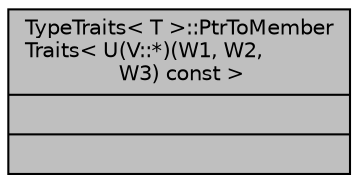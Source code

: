 digraph "TypeTraits&lt; T &gt;::PtrToMemberTraits&lt; U(V::*)(W1, W2, W3) const  &gt;"
{
  edge [fontname="Helvetica",fontsize="10",labelfontname="Helvetica",labelfontsize="10"];
  node [fontname="Helvetica",fontsize="10",shape=record];
  Node1 [label="{TypeTraits\< T \>::PtrToMember\lTraits\< U(V::*)(W1, W2,\l W3) const  \>\n||}",height=0.2,width=0.4,color="black", fillcolor="grey75", style="filled", fontcolor="black"];
}

